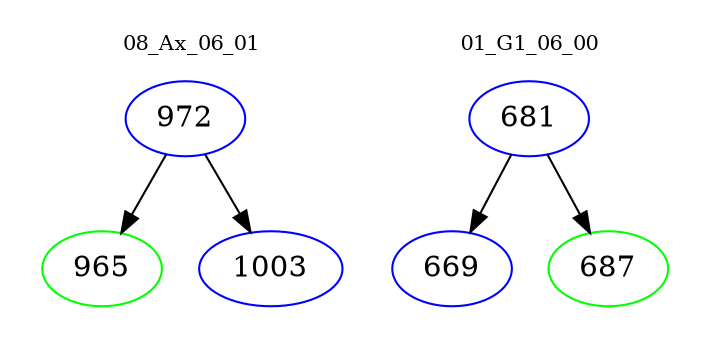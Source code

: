 digraph{
subgraph cluster_0 {
color = white
label = "08_Ax_06_01";
fontsize=10;
T0_972 [label="972", color="blue"]
T0_972 -> T0_965 [color="black"]
T0_965 [label="965", color="green"]
T0_972 -> T0_1003 [color="black"]
T0_1003 [label="1003", color="blue"]
}
subgraph cluster_1 {
color = white
label = "01_G1_06_00";
fontsize=10;
T1_681 [label="681", color="blue"]
T1_681 -> T1_669 [color="black"]
T1_669 [label="669", color="blue"]
T1_681 -> T1_687 [color="black"]
T1_687 [label="687", color="green"]
}
}
